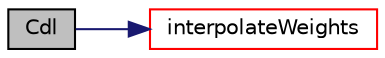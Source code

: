 digraph "Cdl"
{
  bgcolor="transparent";
  edge [fontname="Helvetica",fontsize="10",labelfontname="Helvetica",labelfontsize="10"];
  node [fontname="Helvetica",fontsize="10",shape=record];
  rankdir="LR";
  Node1 [label="Cdl",height=0.2,width=0.4,color="black", fillcolor="grey75", style="filled", fontcolor="black"];
  Node1 -> Node2 [color="midnightblue",fontsize="10",style="solid",fontname="Helvetica"];
  Node2 [label="interpolateWeights",height=0.2,width=0.4,color="red",URL="$a01371.html#a85eafe69583e208ad3ace34a81a618ed",tooltip="Return the interpolation indices and gradient. "];
}
